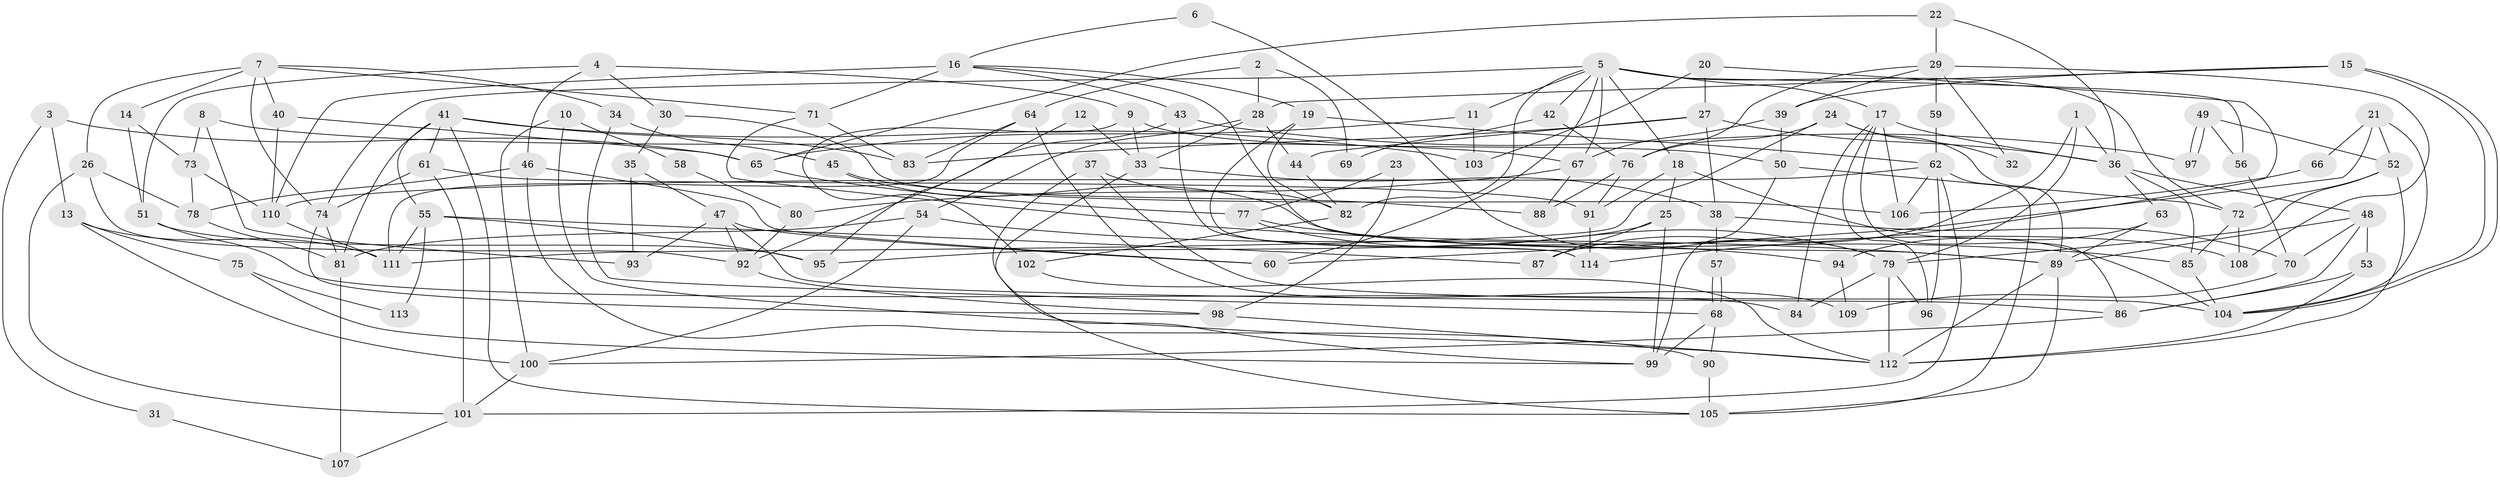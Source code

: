 // coarse degree distribution, {3: 0.2875, 5: 0.125, 12: 0.0125, 6: 0.075, 7: 0.125, 4: 0.2, 9: 0.0375, 2: 0.075, 10: 0.0125, 8: 0.05}
// Generated by graph-tools (version 1.1) at 2025/41/03/06/25 10:41:58]
// undirected, 114 vertices, 228 edges
graph export_dot {
graph [start="1"]
  node [color=gray90,style=filled];
  1;
  2;
  3;
  4;
  5;
  6;
  7;
  8;
  9;
  10;
  11;
  12;
  13;
  14;
  15;
  16;
  17;
  18;
  19;
  20;
  21;
  22;
  23;
  24;
  25;
  26;
  27;
  28;
  29;
  30;
  31;
  32;
  33;
  34;
  35;
  36;
  37;
  38;
  39;
  40;
  41;
  42;
  43;
  44;
  45;
  46;
  47;
  48;
  49;
  50;
  51;
  52;
  53;
  54;
  55;
  56;
  57;
  58;
  59;
  60;
  61;
  62;
  63;
  64;
  65;
  66;
  67;
  68;
  69;
  70;
  71;
  72;
  73;
  74;
  75;
  76;
  77;
  78;
  79;
  80;
  81;
  82;
  83;
  84;
  85;
  86;
  87;
  88;
  89;
  90;
  91;
  92;
  93;
  94;
  95;
  96;
  97;
  98;
  99;
  100;
  101;
  102;
  103;
  104;
  105;
  106;
  107;
  108;
  109;
  110;
  111;
  112;
  113;
  114;
  1 -- 79;
  1 -- 36;
  1 -- 87;
  2 -- 28;
  2 -- 64;
  2 -- 69;
  3 -- 13;
  3 -- 65;
  3 -- 31;
  4 -- 46;
  4 -- 9;
  4 -- 30;
  4 -- 51;
  5 -- 74;
  5 -- 18;
  5 -- 11;
  5 -- 17;
  5 -- 42;
  5 -- 56;
  5 -- 60;
  5 -- 67;
  5 -- 72;
  5 -- 82;
  6 -- 79;
  6 -- 16;
  7 -- 14;
  7 -- 71;
  7 -- 26;
  7 -- 34;
  7 -- 40;
  7 -- 74;
  8 -- 93;
  8 -- 73;
  8 -- 67;
  9 -- 102;
  9 -- 33;
  9 -- 50;
  10 -- 112;
  10 -- 100;
  10 -- 58;
  11 -- 65;
  11 -- 103;
  12 -- 95;
  12 -- 33;
  13 -- 100;
  13 -- 111;
  13 -- 75;
  14 -- 73;
  14 -- 51;
  15 -- 39;
  15 -- 104;
  15 -- 104;
  15 -- 28;
  16 -- 19;
  16 -- 110;
  16 -- 43;
  16 -- 71;
  16 -- 89;
  17 -- 84;
  17 -- 36;
  17 -- 86;
  17 -- 96;
  17 -- 106;
  18 -- 104;
  18 -- 25;
  18 -- 91;
  19 -- 82;
  19 -- 114;
  19 -- 62;
  20 -- 27;
  20 -- 103;
  20 -- 114;
  21 -- 52;
  21 -- 104;
  21 -- 60;
  21 -- 66;
  22 -- 29;
  22 -- 36;
  22 -- 65;
  23 -- 98;
  23 -- 77;
  24 -- 76;
  24 -- 89;
  24 -- 32;
  24 -- 111;
  25 -- 87;
  25 -- 99;
  25 -- 95;
  26 -- 101;
  26 -- 78;
  26 -- 92;
  27 -- 36;
  27 -- 83;
  27 -- 38;
  27 -- 44;
  28 -- 54;
  28 -- 33;
  28 -- 44;
  29 -- 76;
  29 -- 39;
  29 -- 32;
  29 -- 59;
  29 -- 108;
  30 -- 106;
  30 -- 35;
  31 -- 107;
  33 -- 105;
  33 -- 38;
  34 -- 68;
  34 -- 45;
  35 -- 47;
  35 -- 93;
  36 -- 48;
  36 -- 63;
  36 -- 85;
  37 -- 82;
  37 -- 104;
  37 -- 99;
  38 -- 57;
  38 -- 70;
  39 -- 67;
  39 -- 50;
  40 -- 65;
  40 -- 110;
  41 -- 81;
  41 -- 61;
  41 -- 55;
  41 -- 83;
  41 -- 103;
  41 -- 105;
  42 -- 76;
  42 -- 69;
  43 -- 92;
  43 -- 97;
  43 -- 114;
  44 -- 82;
  45 -- 108;
  45 -- 88;
  46 -- 60;
  46 -- 90;
  46 -- 78;
  47 -- 60;
  47 -- 86;
  47 -- 92;
  47 -- 93;
  48 -- 53;
  48 -- 89;
  48 -- 70;
  48 -- 86;
  49 -- 97;
  49 -- 97;
  49 -- 56;
  49 -- 52;
  50 -- 72;
  50 -- 99;
  51 -- 95;
  51 -- 84;
  52 -- 112;
  52 -- 72;
  52 -- 79;
  53 -- 112;
  53 -- 86;
  54 -- 81;
  54 -- 100;
  54 -- 94;
  55 -- 111;
  55 -- 87;
  55 -- 95;
  55 -- 113;
  56 -- 70;
  57 -- 68;
  57 -- 68;
  58 -- 80;
  59 -- 62;
  61 -- 91;
  61 -- 74;
  61 -- 101;
  62 -- 105;
  62 -- 96;
  62 -- 101;
  62 -- 106;
  62 -- 110;
  63 -- 89;
  63 -- 94;
  64 -- 111;
  64 -- 109;
  64 -- 83;
  65 -- 77;
  66 -- 106;
  67 -- 80;
  67 -- 88;
  68 -- 99;
  68 -- 90;
  70 -- 109;
  71 -- 83;
  71 -- 89;
  72 -- 85;
  72 -- 108;
  73 -- 110;
  73 -- 78;
  74 -- 98;
  74 -- 81;
  75 -- 99;
  75 -- 113;
  76 -- 88;
  76 -- 91;
  77 -- 79;
  77 -- 85;
  78 -- 81;
  79 -- 96;
  79 -- 84;
  79 -- 112;
  80 -- 92;
  81 -- 107;
  82 -- 102;
  85 -- 104;
  86 -- 100;
  89 -- 105;
  89 -- 112;
  90 -- 105;
  91 -- 114;
  92 -- 98;
  94 -- 109;
  98 -- 112;
  100 -- 101;
  101 -- 107;
  102 -- 112;
  110 -- 111;
}
